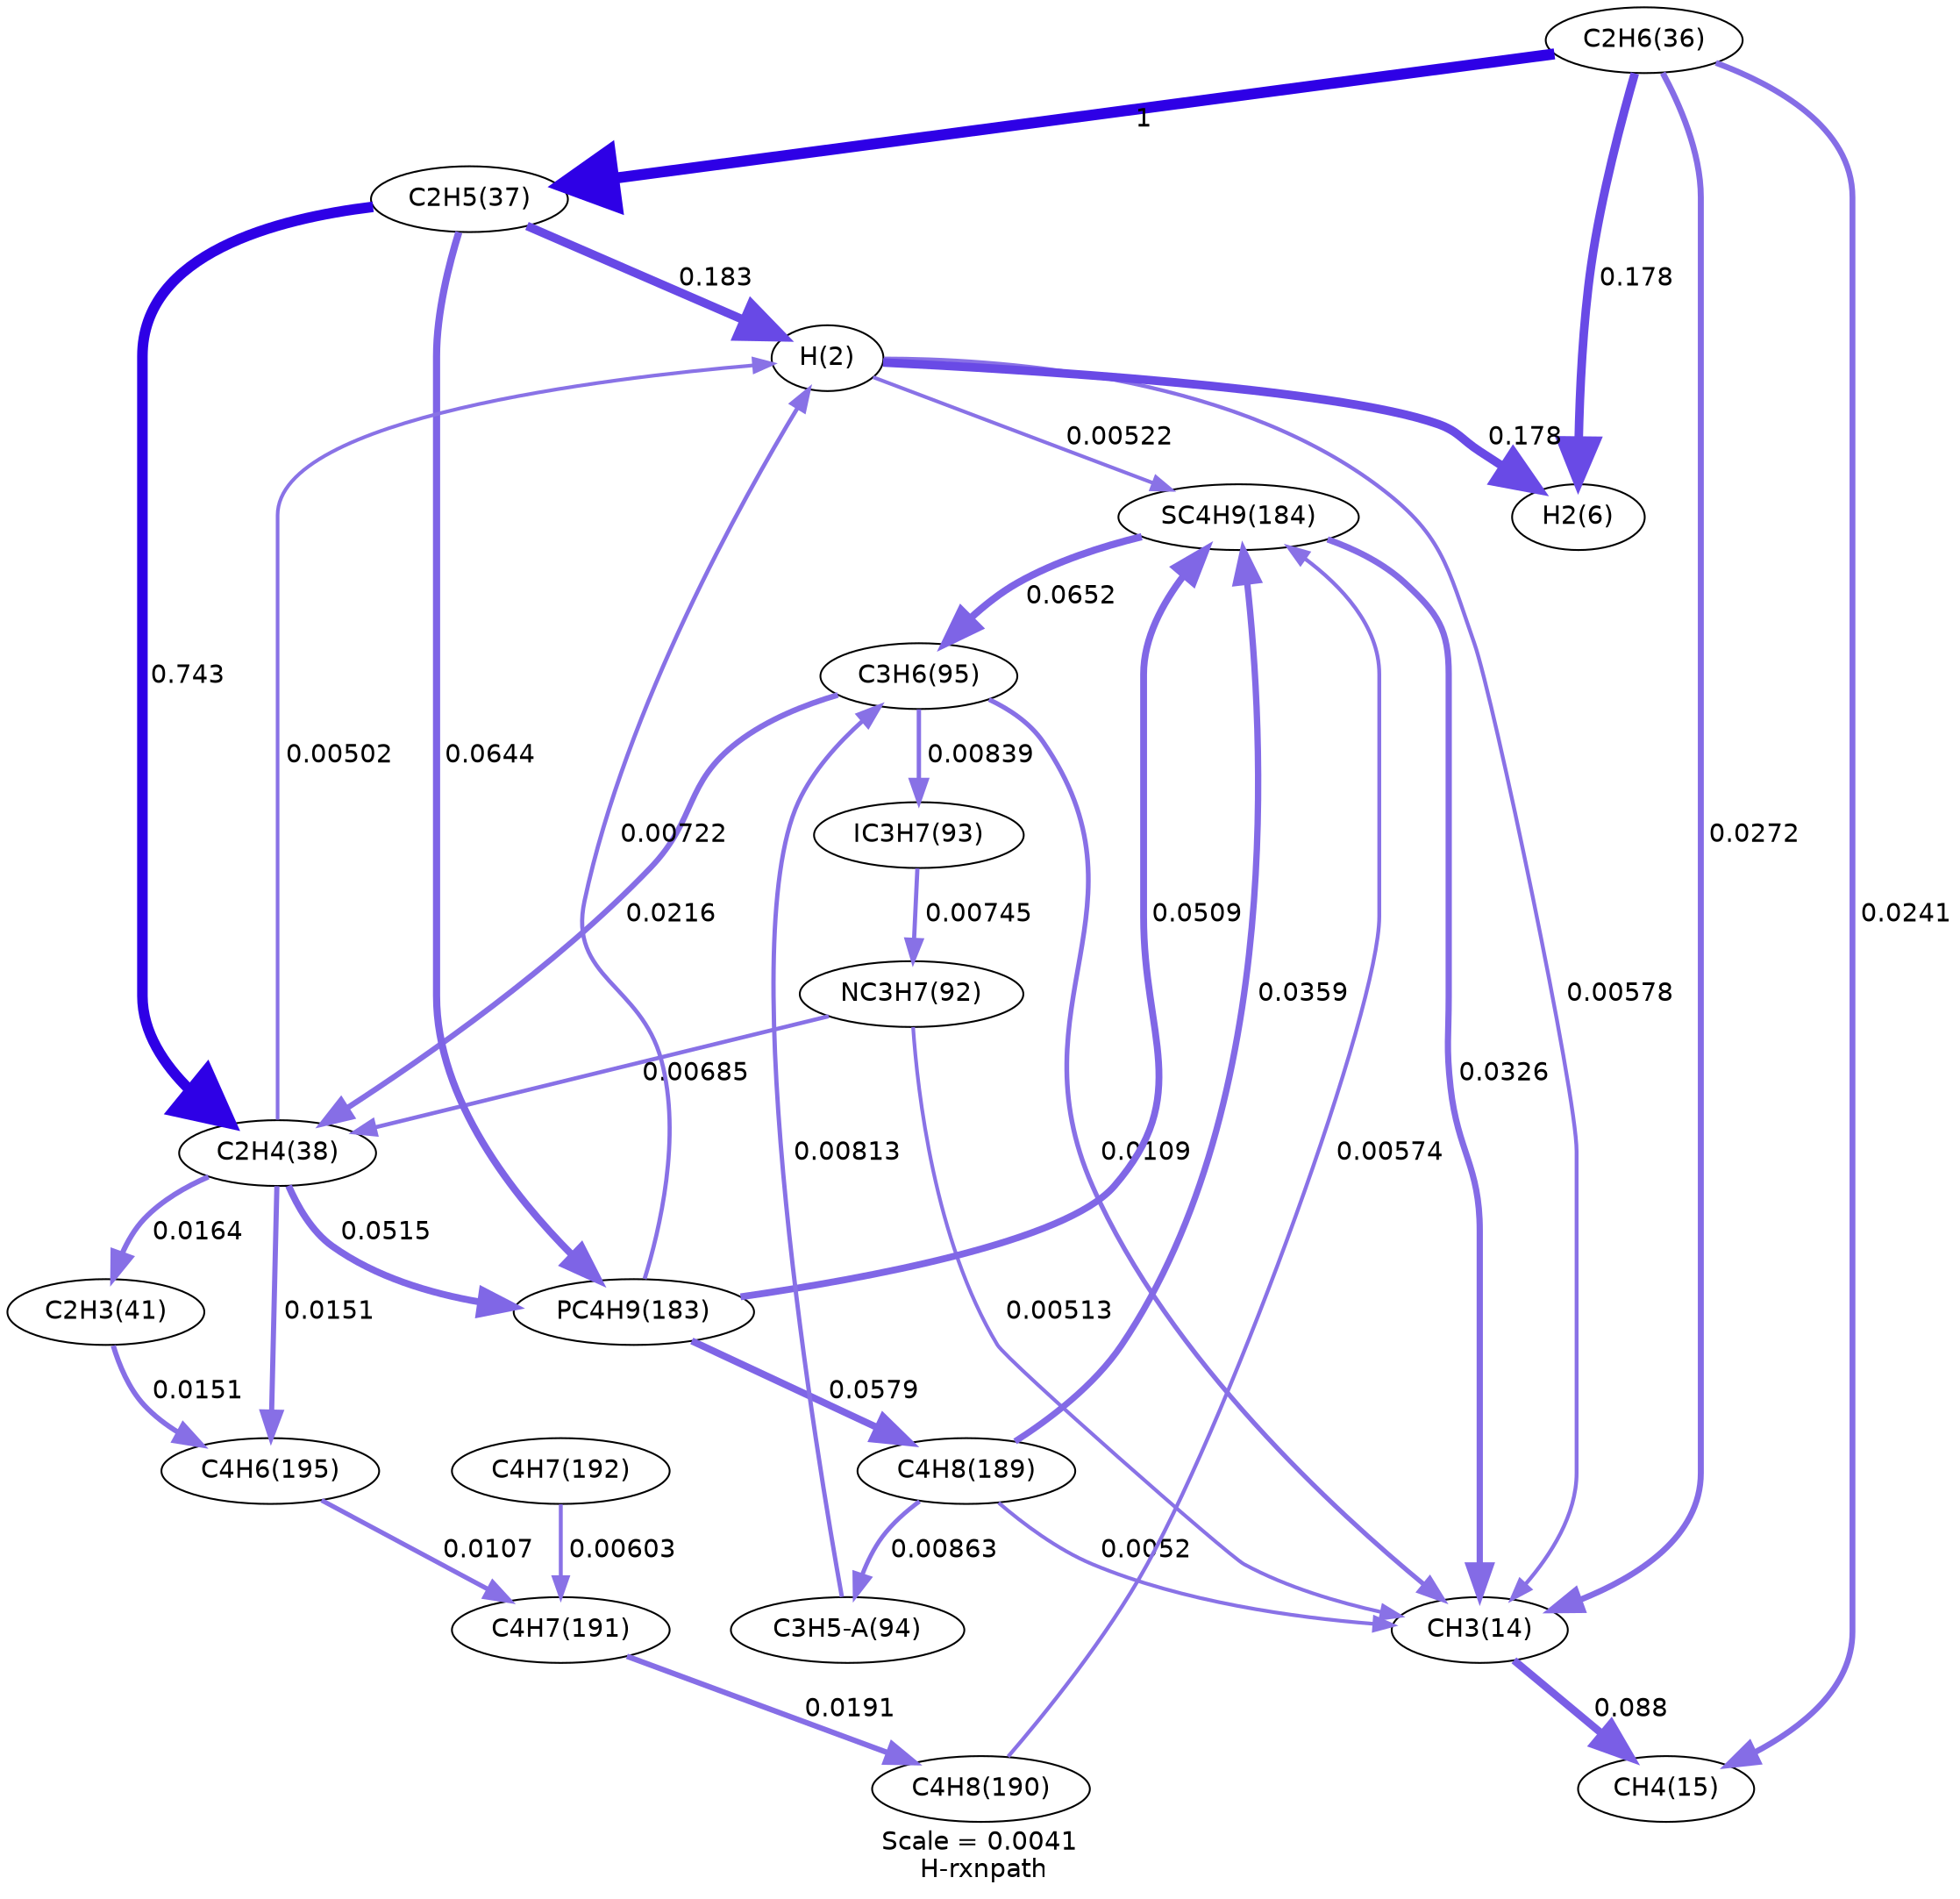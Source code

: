 digraph reaction_paths {
center=1;
s5 -> s6[fontname="Helvetica", penwidth=4.17, arrowsize=2.08, color="0.7, 0.588, 0.9"
, label=" 0.088"];
s12 -> s5[fontname="Helvetica", penwidth=2.02, arrowsize=1.01, color="0.7, 0.505, 0.9"
, label=" 0.00513"];
s7 -> s5[fontname="Helvetica", penwidth=3.28, arrowsize=1.64, color="0.7, 0.527, 0.9"
, label=" 0.0272"];
s3 -> s5[fontname="Helvetica", penwidth=2.11, arrowsize=1.05, color="0.7, 0.506, 0.9"
, label=" 0.00578"];
s15 -> s5[fontname="Helvetica", penwidth=2.59, arrowsize=1.29, color="0.7, 0.511, 0.9"
, label=" 0.0109"];
s22 -> s5[fontname="Helvetica", penwidth=3.42, arrowsize=1.71, color="0.7, 0.533, 0.9"
, label=" 0.0326"];
s23 -> s5[fontname="Helvetica", penwidth=2.03, arrowsize=1.01, color="0.7, 0.505, 0.9"
, label=" 0.0052"];
s8 -> s9[fontname="Helvetica", penwidth=5.78, arrowsize=2.89, color="0.7, 1.24, 0.9"
, label=" 0.743"];
s7 -> s8[fontname="Helvetica", penwidth=6, arrowsize=3, color="0.7, 1.5, 0.9"
, label=" 1"];
s8 -> s3[fontname="Helvetica", penwidth=4.72, arrowsize=2.36, color="0.7, 0.683, 0.9"
, label=" 0.183"];
s8 -> s21[fontname="Helvetica", penwidth=3.93, arrowsize=1.96, color="0.7, 0.564, 0.9"
, label=" 0.0644"];
s7 -> s6[fontname="Helvetica", penwidth=3.19, arrowsize=1.59, color="0.7, 0.524, 0.9"
, label=" 0.0241"];
s13 -> s12[fontname="Helvetica", penwidth=2.3, arrowsize=1.15, color="0.7, 0.507, 0.9"
, label=" 0.00745"];
s15 -> s13[fontname="Helvetica", penwidth=2.39, arrowsize=1.2, color="0.7, 0.508, 0.9"
, label=" 0.00839"];
s12 -> s9[fontname="Helvetica", penwidth=2.24, arrowsize=1.12, color="0.7, 0.507, 0.9"
, label=" 0.00685"];
s9 -> s3[fontname="Helvetica", penwidth=2, arrowsize=1, color="0.7, 0.505, 0.9"
, label=" 0.00502"];
s15 -> s9[fontname="Helvetica", penwidth=3.1, arrowsize=1.55, color="0.7, 0.522, 0.9"
, label=" 0.0216"];
s9 -> s21[fontname="Helvetica", penwidth=3.76, arrowsize=1.88, color="0.7, 0.552, 0.9"
, label=" 0.0515"];
s9 -> s28[fontname="Helvetica", penwidth=2.83, arrowsize=1.42, color="0.7, 0.515, 0.9"
, label=" 0.0151"];
s9 -> s10[fontname="Helvetica", penwidth=2.9, arrowsize=1.45, color="0.7, 0.516, 0.9"
, label=" 0.0164"];
s7 -> s4[fontname="Helvetica", penwidth=4.7, arrowsize=2.35, color="0.7, 0.678, 0.9"
, label=" 0.178"];
s3 -> s4[fontname="Helvetica", penwidth=4.7, arrowsize=2.35, color="0.7, 0.678, 0.9"
, label=" 0.178"];
s21 -> s3[fontname="Helvetica", penwidth=2.28, arrowsize=1.14, color="0.7, 0.507, 0.9"
, label=" 0.00722"];
s3 -> s22[fontname="Helvetica", penwidth=2.03, arrowsize=1.02, color="0.7, 0.505, 0.9"
, label=" 0.00522"];
s14 -> s15[fontname="Helvetica", penwidth=2.37, arrowsize=1.18, color="0.7, 0.508, 0.9"
, label=" 0.00813"];
s22 -> s15[fontname="Helvetica", penwidth=3.94, arrowsize=1.97, color="0.7, 0.565, 0.9"
, label=" 0.0652"];
s23 -> s14[fontname="Helvetica", penwidth=2.41, arrowsize=1.21, color="0.7, 0.509, 0.9"
, label=" 0.00863"];
s21 -> s22[fontname="Helvetica", penwidth=3.75, arrowsize=1.88, color="0.7, 0.551, 0.9"
, label=" 0.0509"];
s21 -> s23[fontname="Helvetica", penwidth=3.85, arrowsize=1.92, color="0.7, 0.558, 0.9"
, label=" 0.0579"];
s23 -> s22[fontname="Helvetica", penwidth=3.49, arrowsize=1.74, color="0.7, 0.536, 0.9"
, label=" 0.0359"];
s24 -> s22[fontname="Helvetica", penwidth=2.1, arrowsize=1.05, color="0.7, 0.506, 0.9"
, label=" 0.00574"];
s28 -> s25[fontname="Helvetica", penwidth=2.57, arrowsize=1.29, color="0.7, 0.511, 0.9"
, label=" 0.0107"];
s25 -> s24[fontname="Helvetica", penwidth=3.01, arrowsize=1.51, color="0.7, 0.519, 0.9"
, label=" 0.0191"];
s26 -> s25[fontname="Helvetica", penwidth=2.14, arrowsize=1.07, color="0.7, 0.506, 0.9"
, label=" 0.00603"];
s10 -> s28[fontname="Helvetica", penwidth=2.83, arrowsize=1.42, color="0.7, 0.515, 0.9"
, label=" 0.0151"];
s3 [ fontname="Helvetica", label="H(2)"];
s4 [ fontname="Helvetica", label="H2(6)"];
s5 [ fontname="Helvetica", label="CH3(14)"];
s6 [ fontname="Helvetica", label="CH4(15)"];
s7 [ fontname="Helvetica", label="C2H6(36)"];
s8 [ fontname="Helvetica", label="C2H5(37)"];
s9 [ fontname="Helvetica", label="C2H4(38)"];
s10 [ fontname="Helvetica", label="C2H3(41)"];
s12 [ fontname="Helvetica", label="NC3H7(92)"];
s13 [ fontname="Helvetica", label="IC3H7(93)"];
s14 [ fontname="Helvetica", label="C3H5-A(94)"];
s15 [ fontname="Helvetica", label="C3H6(95)"];
s21 [ fontname="Helvetica", label="PC4H9(183)"];
s22 [ fontname="Helvetica", label="SC4H9(184)"];
s23 [ fontname="Helvetica", label="C4H8(189)"];
s24 [ fontname="Helvetica", label="C4H8(190)"];
s25 [ fontname="Helvetica", label="C4H7(191)"];
s26 [ fontname="Helvetica", label="C4H7(192)"];
s28 [ fontname="Helvetica", label="C4H6(195)"];
 label = "Scale = 0.0041\l H-rxnpath";
 fontname = "Helvetica";
}
